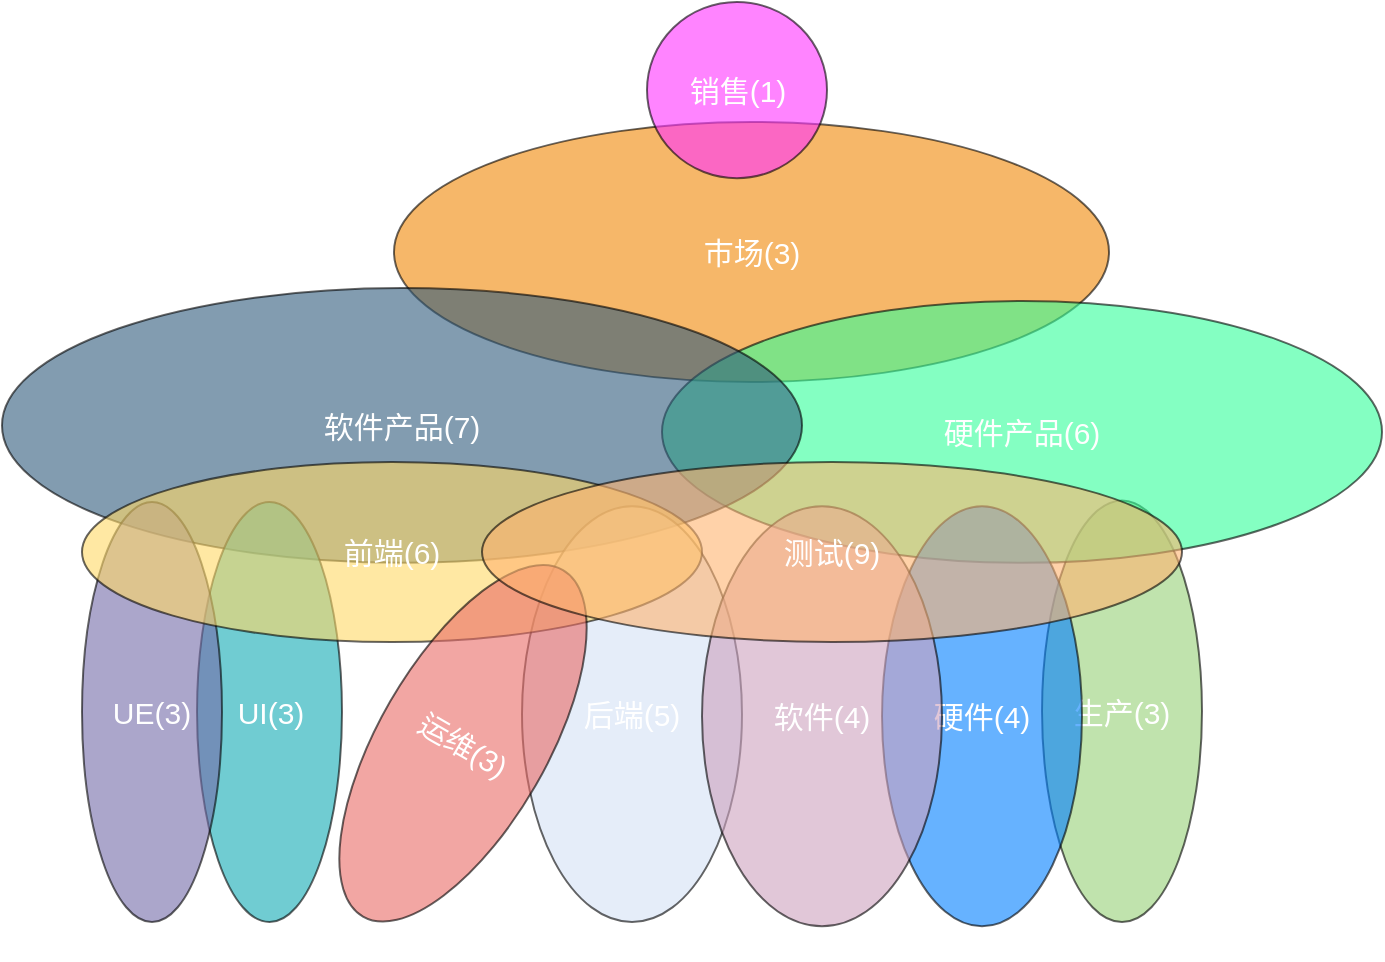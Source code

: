 <mxfile version="14.6.13" type="github">
  <diagram id="3228e29e-7158-1315-38df-8450db1d8a1d" name="Page-1">
    <mxGraphModel dx="1226" dy="1129" grid="1" gridSize="10" guides="1" tooltips="1" connect="1" arrows="1" fold="1" page="1" pageScale="1" pageWidth="1169" pageHeight="827" background="none" math="0" shadow="0">
      <root>
        <mxCell id="0" />
        <mxCell id="1" parent="0" />
        <mxCell id="dKWHJv7x2FfMzqPXW4Y6-21572" value="生产(3)" style="ellipse;whiteSpace=wrap;opacity=60;html=1;fontSize=15;fontColor=#FFFFFF;fillColor=#97D077;" vertex="1" parent="1">
          <mxGeometry x="730" y="429.2" width="80" height="210.8" as="geometry" />
        </mxCell>
        <mxCell id="21560" value="市场(3)" style="ellipse;whiteSpace=wrap;rotation=0;fillColor=#f08705;opacity=60;html=1;gradientColor=none;fontSize=15;fontColor=#FFFFFF;" parent="1" vertex="1">
          <mxGeometry x="406" y="240" width="357.5" height="130" as="geometry" />
        </mxCell>
        <mxCell id="21562" value="硬件产品(6)" style="ellipse;whiteSpace=wrap;opacity=60;html=1;fontSize=15;fontColor=#FFFFFF;fillColor=#33FF99;align=center;" parent="1" vertex="1">
          <mxGeometry x="540" y="329.52" width="360" height="130.9" as="geometry" />
        </mxCell>
        <mxCell id="dKWHJv7x2FfMzqPXW4Y6-21568" value="软件产品(7)" style="ellipse;whiteSpace=wrap;fillColor=#2f5b7c;opacity=60;html=1;fontSize=15;fontColor=#FFFFFF;align=center;" vertex="1" parent="1">
          <mxGeometry x="210" y="323" width="400" height="137.42" as="geometry" />
        </mxCell>
        <mxCell id="21561" value="销售(1)" style="ellipse;whiteSpace=wrap;rotation=0;opacity=60;html=1;fontSize=15;fontColor=#FFFFFF;fillColor=#FF33FF;" parent="1" vertex="1">
          <mxGeometry x="532.5" y="180" width="90" height="88.1" as="geometry" />
        </mxCell>
        <mxCell id="21563" value="UI(3)" style="ellipse;whiteSpace=wrap;opacity=60;html=1;fontSize=15;fontColor=#FFFFFF;fillColor=#12AAB5;" parent="1" vertex="1">
          <mxGeometry x="307.5" y="430" width="72.5" height="210" as="geometry" />
        </mxCell>
        <mxCell id="21564" value="UE(3)" style="ellipse;whiteSpace=wrap;rotation=0;fillColor=#736ca8;opacity=60;html=1;fontSize=15;fontColor=#FFFFFF;" parent="1" vertex="1">
          <mxGeometry x="250" y="430" width="70" height="210" as="geometry" />
        </mxCell>
        <mxCell id="dKWHJv7x2FfMzqPXW4Y6-21564" value="后端(5)" style="ellipse;whiteSpace=wrap;rotation=0;opacity=60;html=1;fontSize=15;fontColor=#FFFFFF;fillColor=#D4E1F5;" vertex="1" parent="1">
          <mxGeometry x="470" y="432.13" width="110" height="207.87" as="geometry" />
        </mxCell>
        <mxCell id="dKWHJv7x2FfMzqPXW4Y6-21565" value="前端(6)" style="ellipse;whiteSpace=wrap;rotation=0;opacity=60;html=1;fontSize=15;fontColor=#FFFFFF;fillColor=#FFD966;align=center;" vertex="1" parent="1">
          <mxGeometry x="250" y="410" width="310" height="90" as="geometry" />
        </mxCell>
        <mxCell id="dKWHJv7x2FfMzqPXW4Y6-21567" value="运维(3)" style="ellipse;whiteSpace=wrap;rotation=30;opacity=60;html=1;fontSize=15;fontColor=#FFFFFF;fillColor=#EA6B66;" vertex="1" parent="1">
          <mxGeometry x="398.5" y="450.67" width="84" height="200" as="geometry" />
        </mxCell>
        <mxCell id="dKWHJv7x2FfMzqPXW4Y6-21569" value="硬件(4)" style="ellipse;whiteSpace=wrap;opacity=60;html=1;fontSize=15;fontColor=#FFFFFF;fillColor=#007FFF;" vertex="1" parent="1">
          <mxGeometry x="650" y="432.13" width="100" height="210" as="geometry" />
        </mxCell>
        <mxCell id="dKWHJv7x2FfMzqPXW4Y6-21571" value="软件(4)" style="ellipse;whiteSpace=wrap;opacity=60;html=1;fontSize=15;fontColor=#FFFFFF;fillColor=#CDA2BE;" vertex="1" parent="1">
          <mxGeometry x="560" y="432.13" width="120" height="210" as="geometry" />
        </mxCell>
        <mxCell id="dKWHJv7x2FfMzqPXW4Y6-21566" value="测试(9)" style="ellipse;whiteSpace=wrap;rotation=0;opacity=60;html=1;fontSize=15;fontColor=#FFFFFF;fillColor=#FFB570;horizontal=1;verticalAlign=middle;" vertex="1" parent="1">
          <mxGeometry x="450" y="410" width="350" height="90" as="geometry" />
        </mxCell>
      </root>
    </mxGraphModel>
  </diagram>
</mxfile>

